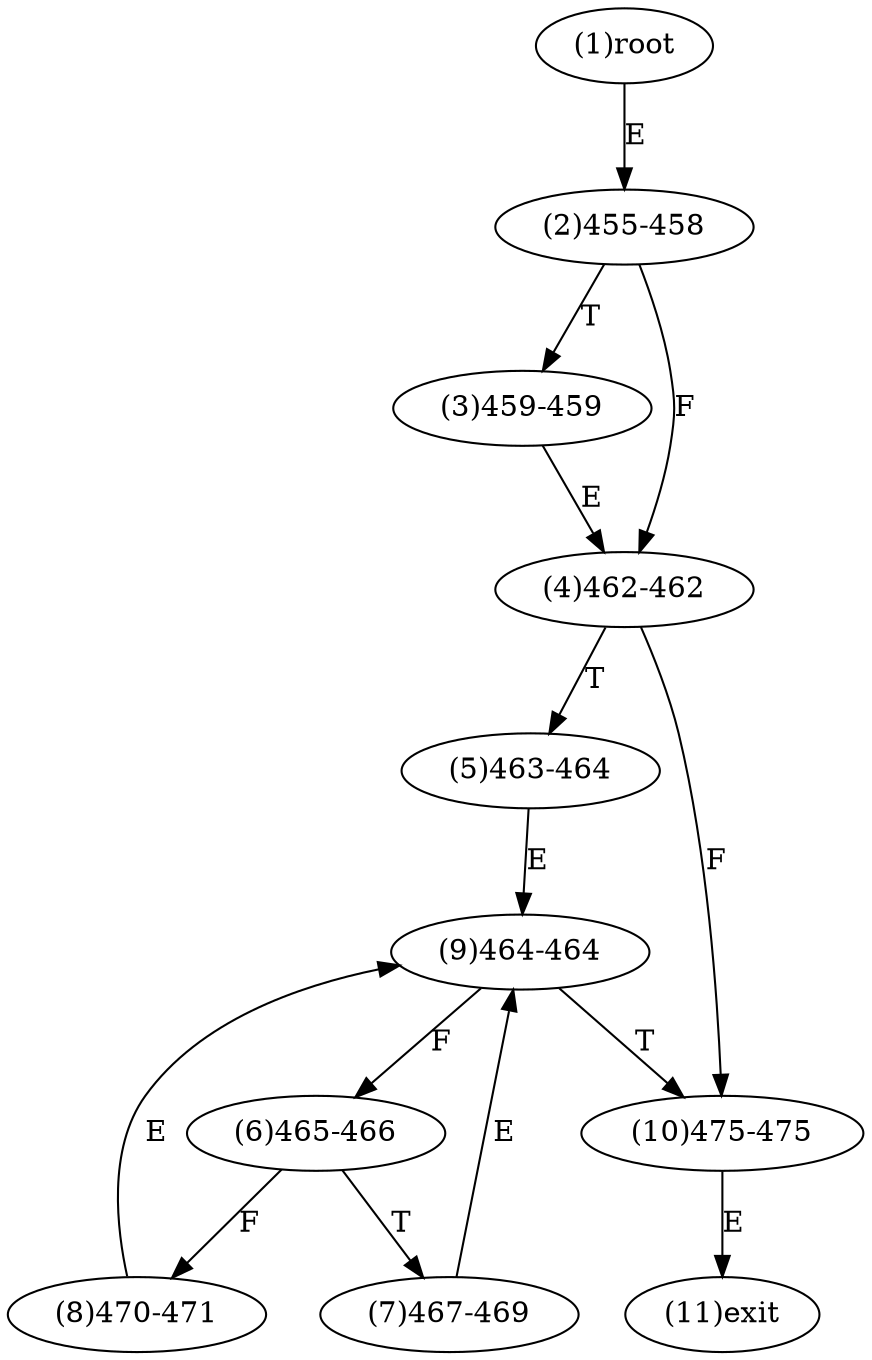 digraph "" { 
1[ label="(1)root"];
2[ label="(2)455-458"];
3[ label="(3)459-459"];
4[ label="(4)462-462"];
5[ label="(5)463-464"];
6[ label="(6)465-466"];
7[ label="(7)467-469"];
8[ label="(8)470-471"];
9[ label="(9)464-464"];
10[ label="(10)475-475"];
11[ label="(11)exit"];
1->2[ label="E"];
2->4[ label="F"];
2->3[ label="T"];
3->4[ label="E"];
4->10[ label="F"];
4->5[ label="T"];
5->9[ label="E"];
6->8[ label="F"];
6->7[ label="T"];
7->9[ label="E"];
8->9[ label="E"];
9->6[ label="F"];
9->10[ label="T"];
10->11[ label="E"];
}